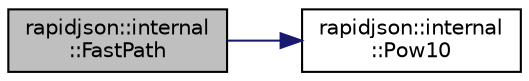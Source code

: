 digraph "rapidjson::internal::FastPath"
{
 // INTERACTIVE_SVG=YES
 // LATEX_PDF_SIZE
  edge [fontname="Helvetica",fontsize="10",labelfontname="Helvetica",labelfontsize="10"];
  node [fontname="Helvetica",fontsize="10",shape=record];
  rankdir="LR";
  Node43 [label="rapidjson::internal\l::FastPath",height=0.2,width=0.4,color="black", fillcolor="grey75", style="filled", fontcolor="black",tooltip=" "];
  Node43 -> Node44 [color="midnightblue",fontsize="10",style="solid",fontname="Helvetica"];
  Node44 [label="rapidjson::internal\l::Pow10",height=0.2,width=0.4,color="black", fillcolor="white", style="filled",URL="$namespacerapidjson_1_1internal.html#aba2871b1440237f69acb5ae602407bf9",tooltip="Computes integer powers of 10 in double (10.0^n)."];
}
